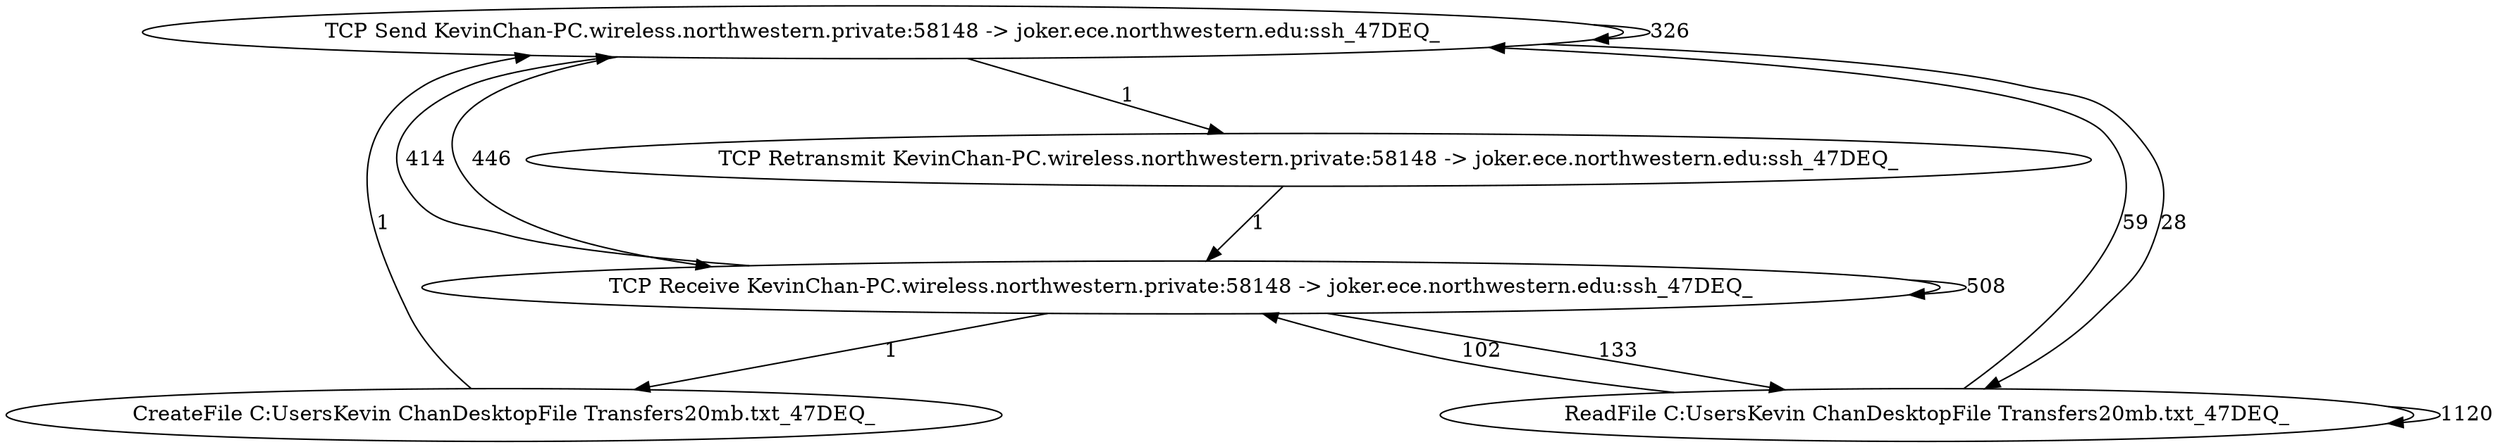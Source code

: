 strict digraph G {
  "TCP Send KevinChan-PC.wireless.northwestern.private:58148 -&gt; joker.ece.northwestern.edu:ssh_47DEQ_";
  "TCP Receive KevinChan-PC.wireless.northwestern.private:58148 -&gt; joker.ece.northwestern.edu:ssh_47DEQ_";
  "CreateFile C:\Users\Kevin Chan\Desktop\File Transfers\20mb.txt_47DEQ_";
  "ReadFile C:\Users\Kevin Chan\Desktop\File Transfers\20mb.txt_47DEQ_";
  "TCP Retransmit KevinChan-PC.wireless.northwestern.private:58148 -&gt; joker.ece.northwestern.edu:ssh_47DEQ_";
  "TCP Send KevinChan-PC.wireless.northwestern.private:58148 -&gt; joker.ece.northwestern.edu:ssh_47DEQ_" -> "TCP Receive KevinChan-PC.wireless.northwestern.private:58148 -&gt; joker.ece.northwestern.edu:ssh_47DEQ_" [ label="446" ];
  "TCP Receive KevinChan-PC.wireless.northwestern.private:58148 -&gt; joker.ece.northwestern.edu:ssh_47DEQ_" -> "CreateFile C:\Users\Kevin Chan\Desktop\File Transfers\20mb.txt_47DEQ_" [ label="1" ];
  "CreateFile C:\Users\Kevin Chan\Desktop\File Transfers\20mb.txt_47DEQ_" -> "TCP Send KevinChan-PC.wireless.northwestern.private:58148 -&gt; joker.ece.northwestern.edu:ssh_47DEQ_" [ label="1" ];
  "TCP Receive KevinChan-PC.wireless.northwestern.private:58148 -&gt; joker.ece.northwestern.edu:ssh_47DEQ_" -> "ReadFile C:\Users\Kevin Chan\Desktop\File Transfers\20mb.txt_47DEQ_" [ label="133" ];
  "ReadFile C:\Users\Kevin Chan\Desktop\File Transfers\20mb.txt_47DEQ_" -> "ReadFile C:\Users\Kevin Chan\Desktop\File Transfers\20mb.txt_47DEQ_" [ label="1120" ];
  "ReadFile C:\Users\Kevin Chan\Desktop\File Transfers\20mb.txt_47DEQ_" -> "TCP Receive KevinChan-PC.wireless.northwestern.private:58148 -&gt; joker.ece.northwestern.edu:ssh_47DEQ_" [ label="102" ];
  "TCP Receive KevinChan-PC.wireless.northwestern.private:58148 -&gt; joker.ece.northwestern.edu:ssh_47DEQ_" -> "TCP Send KevinChan-PC.wireless.northwestern.private:58148 -&gt; joker.ece.northwestern.edu:ssh_47DEQ_" [ label="414" ];
  "TCP Receive KevinChan-PC.wireless.northwestern.private:58148 -&gt; joker.ece.northwestern.edu:ssh_47DEQ_" -> "TCP Receive KevinChan-PC.wireless.northwestern.private:58148 -&gt; joker.ece.northwestern.edu:ssh_47DEQ_" [ label="508" ];
  "ReadFile C:\Users\Kevin Chan\Desktop\File Transfers\20mb.txt_47DEQ_" -> "TCP Send KevinChan-PC.wireless.northwestern.private:58148 -&gt; joker.ece.northwestern.edu:ssh_47DEQ_" [ label="59" ];
  "TCP Send KevinChan-PC.wireless.northwestern.private:58148 -&gt; joker.ece.northwestern.edu:ssh_47DEQ_" -> "TCP Send KevinChan-PC.wireless.northwestern.private:58148 -&gt; joker.ece.northwestern.edu:ssh_47DEQ_" [ label="326" ];
  "TCP Send KevinChan-PC.wireless.northwestern.private:58148 -&gt; joker.ece.northwestern.edu:ssh_47DEQ_" -> "ReadFile C:\Users\Kevin Chan\Desktop\File Transfers\20mb.txt_47DEQ_" [ label="28" ];
  "TCP Send KevinChan-PC.wireless.northwestern.private:58148 -&gt; joker.ece.northwestern.edu:ssh_47DEQ_" -> "TCP Retransmit KevinChan-PC.wireless.northwestern.private:58148 -&gt; joker.ece.northwestern.edu:ssh_47DEQ_" [ label="1" ];
  "TCP Retransmit KevinChan-PC.wireless.northwestern.private:58148 -&gt; joker.ece.northwestern.edu:ssh_47DEQ_" -> "TCP Receive KevinChan-PC.wireless.northwestern.private:58148 -&gt; joker.ece.northwestern.edu:ssh_47DEQ_" [ label="1" ];
}
